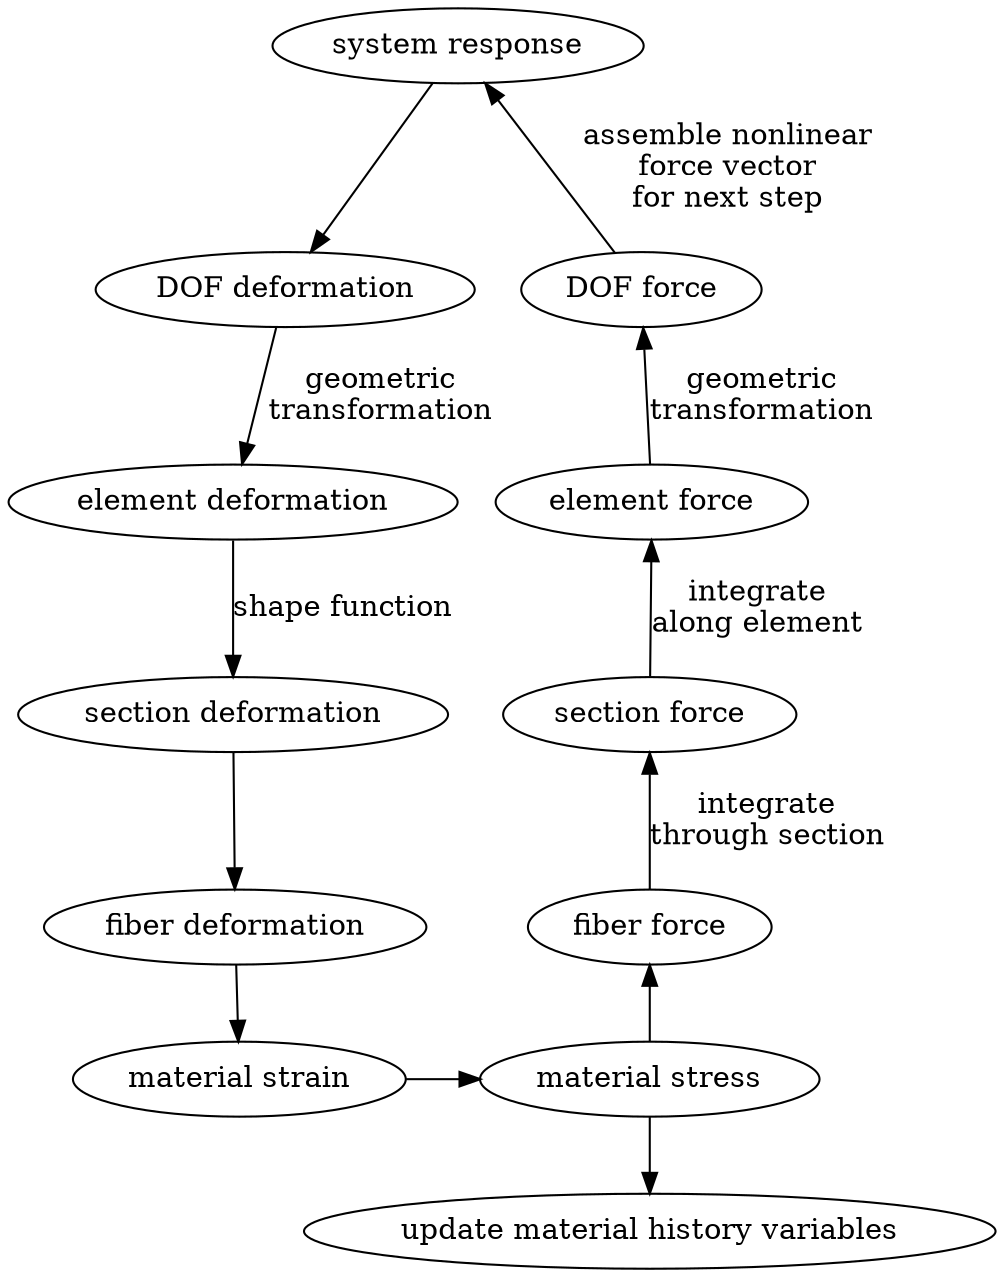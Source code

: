 digraph G {
	node[shape=ellipse];
	System[ label = "system response"];
	DOFDef[ label = "DOF deformation"];
	DOFForce[ label = "DOF force"];
	ElementDef[ label = "element deformation"];
	ElementForce[ label = "element force"];
	SectionDef[ label = "section deformation"];
	SectionForce[ label = "section force"];
	FiberDef[ label = "fiber deformation"];
	FiberForce[ label = "fiber force"];
	MaterialStrain[ label = "material strain"];
	MaterialStress[ label = "material stress"];
	MaterialUpdate[ label = "update material history variables"];
	{rank=same; DOFDef, DOFForce}
	{rank=same; ElementDef, ElementForce}
	{rank=same; SectionDef, SectionForce}
	{rank=same; FiberDef, FiberForce}
	{rank=same; MaterialStrain, MaterialStress}
	System -> DOFDef
	DOFDef -> ElementDef[label = "geometric\ntransformation"]
	ElementDef -> SectionDef[ label = "shape function"]
	SectionDef -> FiberDef
	FiberDef -> MaterialStrain
	MaterialStrain -> MaterialStress -> MaterialUpdate
	MaterialStress -> FiberForce
	FiberForce -> SectionForce[ label = "integrate\nthrough section"]
	SectionForce -> ElementForce[ label = "integrate\nalong element"]
	ElementForce -> DOFForce[label = "geometric\ntransformation"]
	DOFForce -> System[ label = "assemble nonlinear\nforce vector\nfor next step"]
}